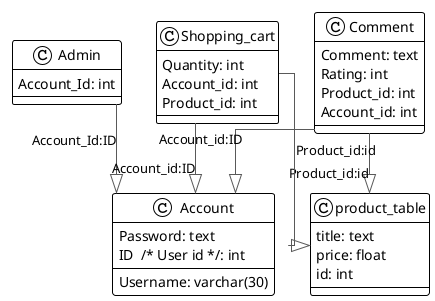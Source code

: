 @startuml

!theme plain
top to bottom direction
skinparam linetype ortho

class Account {
   Username: varchar(30)
   Password: text
   ID  /* User id */: int
}
class Admin {
   Account_Id: int
}
class Comment {
   Comment: text
   Rating: int
   Product_id: int
   Account_id: int
}
class Shopping_cart {
   Quantity: int
   Account_id: int
   Product_id: int
}
class product_table {
   title: text
   price: float
   id: int
}

Admin          -[#595959,plain]-^  Account       : "Account_Id:ID"
Comment        -[#595959,plain]-^  Account       : "Account_id:ID"
Comment        -[#595959,plain]-^  product_table : "Product_id:id"
Shopping_cart  -[#595959,plain]-^  Account       : "Account_id:ID"
Shopping_cart  -[#595959,plain]-^  product_table : "Product_id:id"
@enduml
